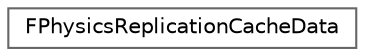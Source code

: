 digraph "Graphical Class Hierarchy"
{
 // INTERACTIVE_SVG=YES
 // LATEX_PDF_SIZE
  bgcolor="transparent";
  edge [fontname=Helvetica,fontsize=10,labelfontname=Helvetica,labelfontsize=10];
  node [fontname=Helvetica,fontsize=10,shape=box,height=0.2,width=0.4];
  rankdir="LR";
  Node0 [id="Node000000",label="FPhysicsReplicationCacheData",height=0.2,width=0.4,color="grey40", fillcolor="white", style="filled",URL="$dc/d81/structFPhysicsReplicationCacheData.html",tooltip="Replication cache data holding state and access time."];
}
